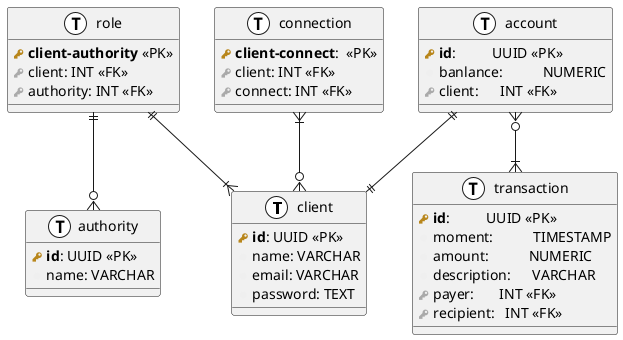 @startuml
!define primary_key(x) <b><color:#b8861b><&key></color> x</b>
!define foreign_key(x) <color:#aaaaaa><&key></color> x
!define column(x) <color:#efefef><&media-record></color> x
!define table(x) entity x << (T, white) >>


'table( user ) {
'  primary_key( id ): UUID
'  column( isActive ): BOOLEAN
'  foreign_key( cityId ): INTEGER <<FK>>
'}
'table( city ) {
'  primary_key( id ): UUID
'  column( name ): CHARACTER VARYING
'  column( country ): CHARACTER VARYING
'  column( postCode ): INTEGER
'}
'
'user }|--|| city



table( client )
{
    primary_key( id ): UUID <<PK>>
    column( name ): VARCHAR
    column( email ): VARCHAR
    column( password ): TEXT
}


table( connection )
{
    primary_key( client-connect ):  <<PK>>
    foreign_key( client ): INT <<FK>>
    foreign_key( connect ): INT <<FK>>
}


table( authority )
{
    primary_key( id ): UUID <<PK>>
    column( name ): VARCHAR
}


table( role )
{
    primary_key( client-authority ) <<PK>>
    foreign_key( client ): INT <<FK>>
    foreign_key( authority ): INT <<FK>>
}

table( account )
{
    primary_key( id ):          UUID <<PK>>
    column(banlance):           NUMERIC
    foreign_key( client ):      INT <<FK>>
}


table( transaction )
{
    primary_key( id ):          UUID <<PK>>
    column( moment ):           TIMESTAMP
    column( amount ):           NUMERIC
    column( description ):      VARCHAR
    foreign_key( payer ):       INT <<FK>>
    foreign_key( recipient ):   INT <<FK>>
}

account ||--|| client
connection }|--o{ client
account }o--|{ transaction
role ||--|{ client
role ||--o{ authority

@enduml